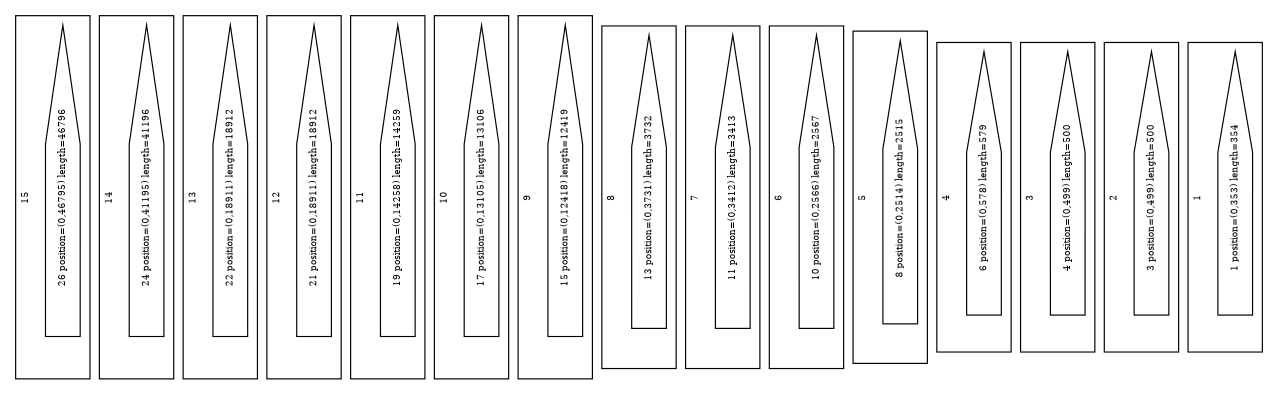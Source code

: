 digraph ROOT {
  rankdir = LR
  rotate = 90
  ranksep = 0.01
  nodesep = 0.01
  fontsize = 8
  margin = ".01,.01"
  ratio = fill
  size = "11,8.5"
subgraph cluster_1{
	label = "1"
	1 [label="1 position=(0,353) length=354" height=0.2, fontsize=8, shape="house", orientation=-90 ]
}
subgraph cluster_2{
	label = "2"
	2 [label="3 position=(0,499) length=500" height=0.2, fontsize=8, shape="house", orientation=-90 ]
}
subgraph cluster_3{
	label = "3"
	3 [label="4 position=(0,499) length=500" height=0.2, fontsize=8, shape="house", orientation=-90 ]
}
subgraph cluster_4{
	label = "4"
	4 [label="6 position=(0,578) length=579" height=0.2, fontsize=8, shape="house", orientation=-90 ]
}
subgraph cluster_5{
	label = "5"
	5 [label="8 position=(0,2514) length=2515" height=0.2, fontsize=8, shape="house", orientation=-90 ]
}
subgraph cluster_6{
	label = "6"
	6 [label="10 position=(0,2566) length=2567" height=0.2, fontsize=8, shape="house", orientation=-90 ]
}
subgraph cluster_7{
	label = "7"
	7 [label="11 position=(0,3412) length=3413" height=0.2, fontsize=8, shape="house", orientation=-90 ]
}
subgraph cluster_8{
	label = "8"
	8 [label="13 position=(0,3731) length=3732" height=0.2, fontsize=8, shape="house", orientation=-90 ]
}
subgraph cluster_9{
	label = "9"
	9 [label="15 position=(0,12418) length=12419" height=0.2, fontsize=8, shape="house", orientation=-90 ]
}
subgraph cluster_10{
	label = "10"
	10 [label="17 position=(0,13105) length=13106" height=0.2, fontsize=8, shape="house", orientation=-90 ]
}
subgraph cluster_11{
	label = "11"
	11 [label="19 position=(0,14258) length=14259" height=0.2, fontsize=8, shape="house", orientation=-90 ]
}
subgraph cluster_12{
	label = "12"
	12 [label="21 position=(0,18911) length=18912" height=0.2, fontsize=8, shape="house", orientation=-90 ]
}
subgraph cluster_13{
	label = "13"
	13 [label="22 position=(0,18911) length=18912" height=0.2, fontsize=8, shape="house", orientation=-90 ]
}
subgraph cluster_14{
	label = "14"
	14 [label="24 position=(0,41195) length=41196" height=0.2, fontsize=8, shape="house", orientation=-90 ]
}
subgraph cluster_15{
	label = "15"
	15 [label="26 position=(0,46795) length=46796" height=0.2, fontsize=8, shape="house", orientation=-90 ]
}
}
